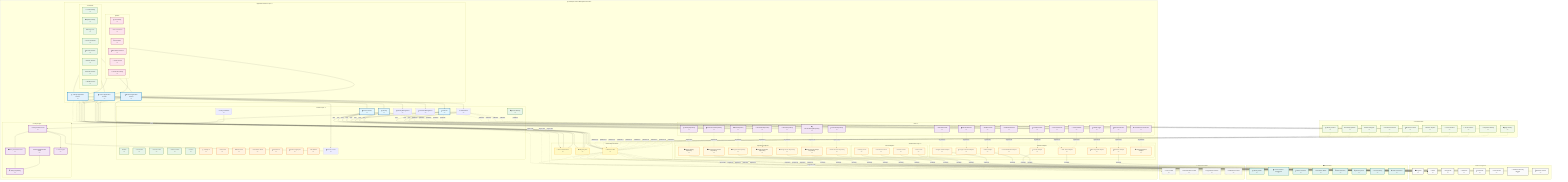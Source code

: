 graph TB
    %% ===== IDENTITY & ACCESS MANAGEMENT CONTEXT =====
    subgraph IAMContext ["🆔 Identity & Access Management Context"]
        
        %% ===== APPLICATION SERVICE LAYER =====
        subgraph IAMApplicationLayer ["Application Service Layer <<Application>>"]
            IdentityApplicationService["🆔 Identity Application Service<br/><<ApplicationService>>"]
            AccessApplicationService["🔒 Access Application Service<br/><<ApplicationService>>"]
            SessionApplicationService["📋 Session Application Service<br/><<ApplicationService>>"]
            
            %% Commands
            subgraph IAMCommands ["Commands"]
                CreateIdentityCmd["➕ Create Identity<br/><<Command>>"]
                UpdateIdentityCmd["✏️ Update Identity<br/><<Command>>"]
                AssignRoleCmd["🎭 Assign Role<br/><<Command>>"]
                GrantPermissionCmd["🔑 Grant Permission<br/><<Command>>"]
                CreateSessionCmd["📋 Create Session<br/><<Command>>"]
                RefreshSessionCmd["🔄 Refresh Session<br/><<Command>>"]
                RevokeSessionCmd["❌ Revoke Session<br/><<Command>>"]
                ValidateAccessCmd["✅ Validate Access<br/><<Command>>"]
            end
            
            %% Queries
            subgraph IAMQueries ["Queries"]
                GetIdentityQuery["🆔 Get Identity<br/><<Query>>"]
                GetPermissionsQuery["🔑 Get Permissions<br/><<Query>>"]
                GetRolesQuery["🎭 Get Roles<br/><<Query>>"]
                GetActiveSessionsQuery["📋 Get Active Sessions<br/><<Query>>"]
                CheckAccessQuery["✅ Check Access<br/><<Query>>"]
                GetAccessHistoryQuery["📜 Get Access History<br/><<Query>>"]
            end
        end
        
        %% ===== DOMAIN LAYER (HEXAGON CORE) =====
        subgraph IAMDomain ["Domain Layer <<DomainCore>>"]
            direction TB
            
            %% Aggregates
            Identity["🆔 Identity<br/><<AggregateRoot>>"]
            AccessControl["🔒 Access Control<br/><<AggregateRoot>>"]
            Session["📋 Session<br/><<AggregateRoot>>"]
            
            %% Entities
            Role["🎭 Role<br/><<Entity>>"]
            Permission["🔑 Permission<br/><<Entity>>"]
            AccessToken["🎫 Access Token<br/><<Entity>>"]
            RefreshToken["🔄 Refresh Token<br/><<Entity>>"]
            Device["📱 Device<br/><<Entity>>"]
            AccessAttempt["🔍 Access Attempt<br/><<Entity>>"]
            
            %% Value Objects
            IdentityId["🆔 Identity ID<br/><<ValueObject>>"]
            Username["👤 Username<br/><<ValueObject>>"]
            RoleName["🎭 Role Name<br/><<ValueObject>>"]
            PermissionName["🔑 Permission Name<br/><<ValueObject>>"]
            SessionId["📋 Session ID<br/><<ValueObject>>"]
            DeviceFingerprint["👆 Device Fingerprint<br/><<ValueObject>>"]
            IPAddress["🌐 IP Address<br/><<ValueObject>>"]
            
            %% Domain Services
            IdentityManagementService["🆔 Identity Management<br/><<DomainService>>"]
            AccessControlService["🔒 Access Control<br/><<DomainService>>"]
            SessionManagementService["📋 Session Management<br/><<DomainService>>"]
            AuthorizationService["⚖️ Authorization<br/><<DomainService>>"]
            PolicyEvaluationService["📜 Policy Evaluation<br/><<DomainService>>"]
        end
        
        %% ===== PORTS (DOMAIN INTERFACES) =====
        subgraph IAMPorts ["Ports <<Port>>"]
            direction TB
            
            %% Repository Ports
            IIdentityRepo["🆔 IIdentityRepository<br/><<Port>>"]
            IAccessControlRepo["🔒 IAccessControlRepository<br/><<Port>>"]
            ISessionRepo["📋 ISessionRepository<br/><<Port>>"]
            IRoleRepo["🎭 IRoleRepository<br/><<Port>>"]
            IPermissionRepo["🔑 IPermissionRepository<br/><<Port>>"]
            IDeviceRepo["📱 IDeviceRepository<br/><<Port>>"]
            IAccessAttemptRepo["🔍 IAccessAttemptRepository<br/><<Port>>"]
            
            %% Service Ports
            ITokenGenerator["🎫 ITokenGenerator<br/><<Port>>"]
            ITokenValidator["✅ ITokenValidator<br/><<Port>>"]
            IPasswordHasher["🔒 IPasswordHasher<br/><<Port>>"]
            IBiometricService["👆 IBiometricService<br/><<Port>>"]
            IOAuth2Provider["🔗 IOAuth2Provider<br/><<Port>>"]
            ISAMLProvider["🔗 ISAMLProvider<br/><<Port>>"]
            ILDAPProvider["📋 ILDAPProvider<br/><<Port>>"]
            IAuditLogger["📋 IAuditLogger<br/><<Port>>"]
            INotificationService["🔔 INotificationService<br/><<Port>>"]
            IRiskAssessmentService["⚠️ IRiskAssessmentService<br/><<Port>>"]
        end
        
        %% ===== INFRASTRUCTURE LAYER (ADAPTERS) =====
        subgraph IAMAdapters ["Infrastructure Layer <<Adapter>>"]
            direction TB
            
            %% Repository Adapters
            subgraph IAMRepositoryAdapters ["Repository Adapters"]
                MongoIdentityRepo["🗄️ Mongo Identity Repository<br/><<RepositoryAdapter>>"]
                MongoAccessControlRepo["🗄️ Mongo Access Control Repository<br/><<RepositoryAdapter>>"]
                RedisSessionRepo["🔴 Redis Session Repository<br/><<RepositoryAdapter>>"]
                MongoRoleRepo["🗄️ Mongo Role Repository<br/><<RepositoryAdapter>>"]
                MongoPermissionRepo["🗄️ Mongo Permission Repository<br/><<RepositoryAdapter>>"]
                MongoDeviceRepo["🗄️ Mongo Device Repository<br/><<RepositoryAdapter>>"]
                MongoAccessAttemptRepo["🗄️ Mongo Access Attempt Repository<br/><<RepositoryAdapter>>"]
            end
            
            %% Service Adapters
            subgraph IAMServiceAdapters ["Service Adapters"]
                JWTTokenAdapter["🎫 JWT Token Adapter<br/><<TokenAdapter>>"]
                BcryptPasswordAdapter["🔒 Bcrypt Password Adapter<br/><<SecurityAdapter>>"]
                BiometricAdapter["👆 Biometric Adapter<br/><<BiometricAdapter>>"]
                GoogleOAuth2Adapter["🔗 Google OAuth2 Adapter<br/><<OAuth2Adapter>>"]
                SAMLAdapter["🔗 SAML Adapter<br/><<SAMLAdapter>>"]
                LDAPAdapter["📋 LDAP Adapter<br/><<LDAPAdapter>>"]
                SecurityAuditAdapter["📋 Security Audit Adapter<br/><<AuditAdapter>>"]
                FCMNotificationAdapter["📱 FCM Notification Adapter<br/><<NotificationAdapter>>"]
                RiskAssessmentAdapter["⚠️ Risk Assessment Adapter<br/><<RiskAdapter>>"]
            end
            
            %% Cache Adapters
            subgraph IAMCacheAdapters ["Cache Adapters"]
                IdentityCache["💾 Identity Cache<br/><<CacheAdapter>>"]
                PermissionCache["💾 Permission Cache<br/><<CacheAdapter>>"]
                SessionCache["💾 Session Cache<br/><<CacheAdapter>>"]
                RoleCache["💾 Role Cache<br/><<CacheAdapter>>"]
            end
        end
        
        %% ===== POLICY ENGINE =====
        subgraph PolicyEngine ["📜 Policy Engine"]
            PolicyDecisionPoint["🎯 Policy Decision Point<br/><<PDP>>"]
            PolicyInformationPoint["📊 Policy Information Point<br/><<PIP>>"]
            PolicyAdministrationPoint["⚙️ Policy Administration Point<br/><<PAP>>"]
            PolicyRepository["📚 Policy Repository<br/><<Repository>>"]
            RuleEngine["⚙️ Rule Engine<br/><<Engine>>"]
        end
        
        %% ===== CONTEXT BUS INTERFACES =====
        subgraph IAMContextBus ["Context Bus Interfaces"]
            IAMCommandBus["⚡ IAM Command Bus<br/><<CommandBus>>"]
            IAMQueryBus["❓ IAM Query Bus<br/><<QueryBus>>"]
            IAMEventBus["📨 IAM Event Bus<br/><<EventBus>>"]
        end
    end
    
    %% ===== EXTERNAL SYSTEMS =====
    subgraph IAMExternal ["🌐 External Systems"]
        MongoDB["🗄️ MongoDB<br/><<Database>>"]
        RedisCache["🔴 Redis<br/><<Cache>>"]
        GoogleAPI["🔗 Google API<br/><<OAuth2Service>>"]
        Auth0API["🔗 Auth0 API<br/><<AuthService>>"]
        LDAPADS["📋 LDAP/AD<br/><<DirectoryService>>"]
        FCMService["📱 FCM Service<br/><<NotificationService>>"]
        HSM["🔐 Hardware Security Module<br/><<SecurityService>>"]
        BiometricService["👆 Biometric Service<br/><<BiometricService>>"]
    end
    
    %% ===== EVENTS =====
    subgraph IAMEvents ["📨 Domain Events"]
        IdentityCreatedEvent["🆔 Identity Created<br/><<DomainEvent>>"]
        IdentityUpdatedEvent["✏️ Identity Updated<br/><<DomainEvent>>"]
        RoleAssignedEvent["🎭 Role Assigned<br/><<DomainEvent>>"]
        PermissionGrantedEvent["🔑 Permission Granted<br/><<DomainEvent>>"]
        SessionCreatedEvent["📋 Session Created<br/><<DomainEvent>>"]
        SessionExpiredEvent["⏰ Session Expired<br/><<DomainEvent>>"]
        AccessGrantedEvent["✅ Access Granted<br/><<DomainEvent>>"]
        AccessDeniedEvent["❌ Access Denied<br/><<DomainEvent>>"]
        SuspiciousActivityEvent["🚨 Suspicious Activity<br/><<DomainEvent>>"]
        LoginAttemptEvent["🔍 Login Attempt<br/><<DomainEvent>>"]
    end
    
    %% ===== READ MODELS =====
    subgraph IAMReadModels ["📊 Read Models"]
        IdentityProfileRM["🆔 Identity Profile<br/><<ReadModel>>"]
        AccessControlDashboardRM["🔒 Access Control Dashboard<br/><<ReadModel>>"]
        ActiveSessionsRM["📋 Active Sessions<br/><<ReadModel>>"]
        PermissionMatrixRM["🔑 Permission Matrix<br/><<ReadModel>>"]
        RoleHierarchyRM["🎭 Role Hierarchy<br/><<ReadModel>>"]
        SecurityAuditRM["🔍 Security Audit<br/><<ReadModel>>"]
        AccessHistoryRM["📜 Access History<br/><<ReadModel>>"]
        RiskAssessmentRM["⚠️ Risk Assessment<br/><<ReadModel>>"]
    end
    
    %% ===== EXTERNAL CONTEXT REFERENCES =====
    subgraph ExternalContexts ["🌐 External Contexts"]
        UserContext["👤 User Context<br/><<ExternalContext>>"]
        AuthenticationContext["🔐 Authentication Context<br/><<ExternalContext>>"]
        OrganizationContext["🏢 Organization Context<br/><<ExternalContext>>"]
        NotificationContext["🔔 Notification Context<br/><<ExternalContext>>"]
    end
    
    %% ===== RELATIONSHIPS =====
    
    %% Application Service orchestrates everything
    IdentityApplicationService --> IAMCommandBus
    AccessApplicationService --> IAMCommandBus
    SessionApplicationService --> IAMCommandBus
    IdentityApplicationService --> IAMQueryBus
    AccessApplicationService --> IAMQueryBus
    SessionApplicationService --> IAMQueryBus
    IdentityApplicationService --> IAMEventBus
    AccessApplicationService --> IAMEventBus
    SessionApplicationService --> IAMEventBus
    
    %% Commands and Queries through Application Services
    IAMCommands --> IdentityApplicationService
    IAMCommands --> AccessApplicationService
    IAMCommands --> SessionApplicationService
    IAMQueries --> IdentityApplicationService
    IAMQueries --> AccessApplicationService
    IAMQueries --> SessionApplicationService
    
    %% Application Services to Domain (orchestration)
    IdentityApplicationService --> Identity
    IdentityApplicationService --> IdentityManagementService
    AccessApplicationService --> AccessControl
    AccessApplicationService --> AccessControlService
    AccessApplicationService --> AuthorizationService
    SessionApplicationService --> Session
    SessionApplicationService --> SessionManagementService
    
    %% Domain to Ports (Dependency Inversion)
    Identity -->|uses| IIdentityRepo
    Identity -->|uses| IPasswordHasher
    Identity -->|uses| ITokenGenerator
    AccessControl -->|uses| IAccessControlRepo
    AccessControl -->|uses| IRoleRepo
    AccessControl -->|uses| IPermissionRepo
    Session -->|uses| ISessionRepo
    Session -->|uses| ITokenValidator
    Session -->|uses| IDeviceRepo
    AuthorizationService -->|uses| IAuditLogger
    AuthorizationService -->|uses| IRiskAssessmentService
    PolicyEvaluationService -->|uses| PolicyEngine
    
    %% Policy Engine Internal Relationships
    PolicyDecisionPoint --> PolicyInformationPoint
    PolicyDecisionPoint --> RuleEngine
    PolicyInformationPoint --> PolicyRepository
    PolicyAdministrationPoint --> PolicyRepository
    
    %% Ports to Adapters (Implementation)
    IIdentityRepo -.->|implements| MongoIdentityRepo
    IAccessControlRepo -.->|implements| MongoAccessControlRepo
    ISessionRepo -.->|implements| RedisSessionRepo
    IRoleRepo -.->|implements| MongoRoleRepo
    IPermissionRepo -.->|implements| MongoPermissionRepo
    IDeviceRepo -.->|implements| MongoDeviceRepo
    IAccessAttemptRepo -.->|implements| MongoAccessAttemptRepo
    ITokenGenerator -.->|implements| JWTTokenAdapter
    ITokenValidator -.->|implements| JWTTokenAdapter
    IPasswordHasher -.->|implements| BcryptPasswordAdapter
    IBiometricService -.->|implements| BiometricAdapter
    IOAuth2Provider -.->|implements| GoogleOAuth2Adapter
    ISAMLProvider -.->|implements| SAMLAdapter
    ILDAPProvider -.->|implements| LDAPAdapter
    IAuditLogger -.->|implements| SecurityAuditAdapter
    INotificationService -.->|implements| FCMNotificationAdapter
    IRiskAssessmentService -.->|implements| RiskAssessmentAdapter
    
    %% Adapters to External Systems
    MongoIdentityRepo -->|connects| MongoDB
    MongoAccessControlRepo -->|connects| MongoDB
    MongoRoleRepo -->|connects| MongoDB
    MongoPermissionRepo -->|connects| MongoDB
    MongoDeviceRepo -->|connects| MongoDB
    MongoAccessAttemptRepo -->|connects| MongoDB
    RedisSessionRepo -->|connects| RedisCache
    IdentityCache -->|connects| RedisCache
    PermissionCache -->|connects| RedisCache
    SessionCache -->|connects| RedisCache
    RoleCache -->|connects| RedisCache
    JWTTokenAdapter -->|connects| HSM
    GoogleOAuth2Adapter -->|connects| GoogleAPI
    SAMLAdapter -->|connects| Auth0API
    LDAPAdapter -->|connects| LDAPADS
    FCMNotificationAdapter -->|connects| FCMService
    BiometricAdapter -->|connects| BiometricService
    
    %% Cross-Context Communication
    IdentityApplicationService -.->|async calls| UserContext
    AccessApplicationService -.->|async calls| AuthenticationContext
    SessionApplicationService -.->|async calls| OrganizationContext
    FCMNotificationAdapter -.->|async calls| NotificationContext
    
    %% Domain Events
    Identity -.->|publishes| IdentityCreatedEvent
    Identity -.->|publishes| IdentityUpdatedEvent
    AccessControl -.->|publishes| RoleAssignedEvent
    AccessControl -.->|publishes| PermissionGrantedEvent
    Session -.->|publishes| SessionCreatedEvent
    Session -.->|publishes| SessionExpiredEvent
    AuthorizationService -.->|publishes| AccessGrantedEvent
    AuthorizationService -.->|publishes| AccessDeniedEvent
    AuthorizationService -.->|publishes| SuspiciousActivityEvent
    AccessAttempt -.->|publishes| LoginAttemptEvent
    
    %% Event to Read Models (via Event Bus)
    IAMEventBus -.->|projects to| IdentityProfileRM
    IAMEventBus -.->|projects to| AccessControlDashboardRM
    IAMEventBus -.->|projects to| ActiveSessionsRM
    IAMEventBus -.->|projects to| PermissionMatrixRM
    IAMEventBus -.->|projects to| RoleHierarchyRM
    IAMEventBus -.->|projects to| SecurityAuditRM
    IAMEventBus -.->|projects to| AccessHistoryRM
    IAMEventBus -.->|projects to| RiskAssessmentRM
    
    %% Events to Event Bus
    IdentityCreatedEvent -.->|publishes to| IAMEventBus
    IdentityUpdatedEvent -.->|publishes to| IAMEventBus
    RoleAssignedEvent -.->|publishes to| IAMEventBus
    PermissionGrantedEvent -.->|publishes to| IAMEventBus
    SessionCreatedEvent -.->|publishes to| IAMEventBus
    SessionExpiredEvent -.->|publishes to| IAMEventBus
    AccessGrantedEvent -.->|publishes to| IAMEventBus
    AccessDeniedEvent -.->|publishes to| IAMEventBus
    SuspiciousActivityEvent -.->|publishes to| IAMEventBus
    LoginAttemptEvent -.->|publishes to| IAMEventBus
    
    %% Context Bus to External Event Bus
    IAMEventBus -.->|integrates with| ExternalContexts
    
    %% Policy Engine Integration
    AuthorizationService --> PolicyDecisionPoint
    PolicyDecisionPoint --> AccessControlService
    
    %% ===== STYLING =====
    classDef aggregate fill:#e1f5fe,stroke:#01579b,stroke-width:3px
    classDef entity fill:#e8f5e8,stroke:#1b5e20,stroke-width:2px
    classDef valueObject fill:#fff3e0,stroke:#e65100,stroke-width:2px
    classDef port fill:#f3e5f5,stroke:#4a148c,stroke-width:2px
    classDef adapter fill:#fff8e1,stroke:#f57f17,stroke-width:2px
    classDef external fill:#fafafa,stroke:#424242,stroke-width:2px
    classDef command fill:#e8f5e8,stroke:#2e7d32,stroke-width:2px
    classDef query fill:#fce4ec,stroke:#880e4f,stroke-width:2px
    classDef event fill:#f1f8e9,stroke:#33691e,stroke-width:2px
    classDef readModel fill:#e0f2f1,stroke:#00695c,stroke-width:2px
    classDef externalContext fill:#f5f5f5,stroke:#757575,stroke-width:2px,stroke-dasharray: 5 5
    classDef applicationService fill:#e3f2fd,stroke:#0277bd,stroke-width:4px
    classDef contextBus fill:#fff9c4,stroke:#f9a825,stroke-width:2px
    classDef policy fill:#f3e5f5,stroke:#7b1fa2,stroke-width:3px
    
    class Identity,AccessControl,Session aggregate
    class Role,Permission,AccessToken,RefreshToken,Device,AccessAttempt entity
    class IdentityId,Username,RoleName,PermissionName,SessionId,DeviceFingerprint,IPAddress valueObject
    class IIdentityRepo,IAccessControlRepo,ISessionRepo,IRoleRepo,IPermissionRepo,IDeviceRepo,IAccessAttemptRepo,ITokenGenerator,ITokenValidator,IPasswordHasher,IBiometricService,IOAuth2Provider,ISAMLProvider,ILDAPProvider,IAuditLogger,INotificationService,IRiskAssessmentService port
    class MongoIdentityRepo,MongoAccessControlRepo,RedisSessionRepo,MongoRoleRepo,MongoPermissionRepo,MongoDeviceRepo,MongoAccessAttemptRepo,JWTTokenAdapter,BcryptPasswordAdapter,BiometricAdapter,GoogleOAuth2Adapter,SAMLAdapter,LDAPAdapter,SecurityAuditAdapter,FCMNotificationAdapter,RiskAssessmentAdapter,IdentityCache,PermissionCache,SessionCache,RoleCache adapter
    class MongoDB,RedisCache,GoogleAPI,Auth0API,LDAPADS,FCMService,HSM,BiometricService external
    class CreateIdentityCmd,UpdateIdentityCmd,AssignRoleCmd,GrantPermissionCmd,CreateSessionCmd,RefreshSessionCmd,RevokeSessionCmd,ValidateAccessCmd command
    class GetIdentityQuery,GetPermissionsQuery,GetRolesQuery,GetActiveSessionsQuery,CheckAccessQuery,GetAccessHistoryQuery query
    class IdentityCreatedEvent,IdentityUpdatedEvent,RoleAssignedEvent,PermissionGrantedEvent,SessionCreatedEvent,SessionExpiredEvent,AccessGrantedEvent,AccessDeniedEvent,SuspiciousActivityEvent,LoginAttemptEvent event
    class IdentityProfileRM,AccessControlDashboardRM,ActiveSessionsRM,PermissionMatrixRM,RoleHierarchyRM,SecurityAuditRM,AccessHistoryRM,RiskAssessmentRM readModel
    class UserContext,AuthenticationContext,OrganizationContext,NotificationContext externalContext
    class IdentityApplicationService,AccessApplicationService,SessionApplicationService applicationService
    class IAMCommandBus,IAMQueryBus,IAMEventBus contextBus
    class PolicyDecisionPoint,PolicyInformationPoint,PolicyAdministrationPoint,PolicyRepository,RuleEngine policy